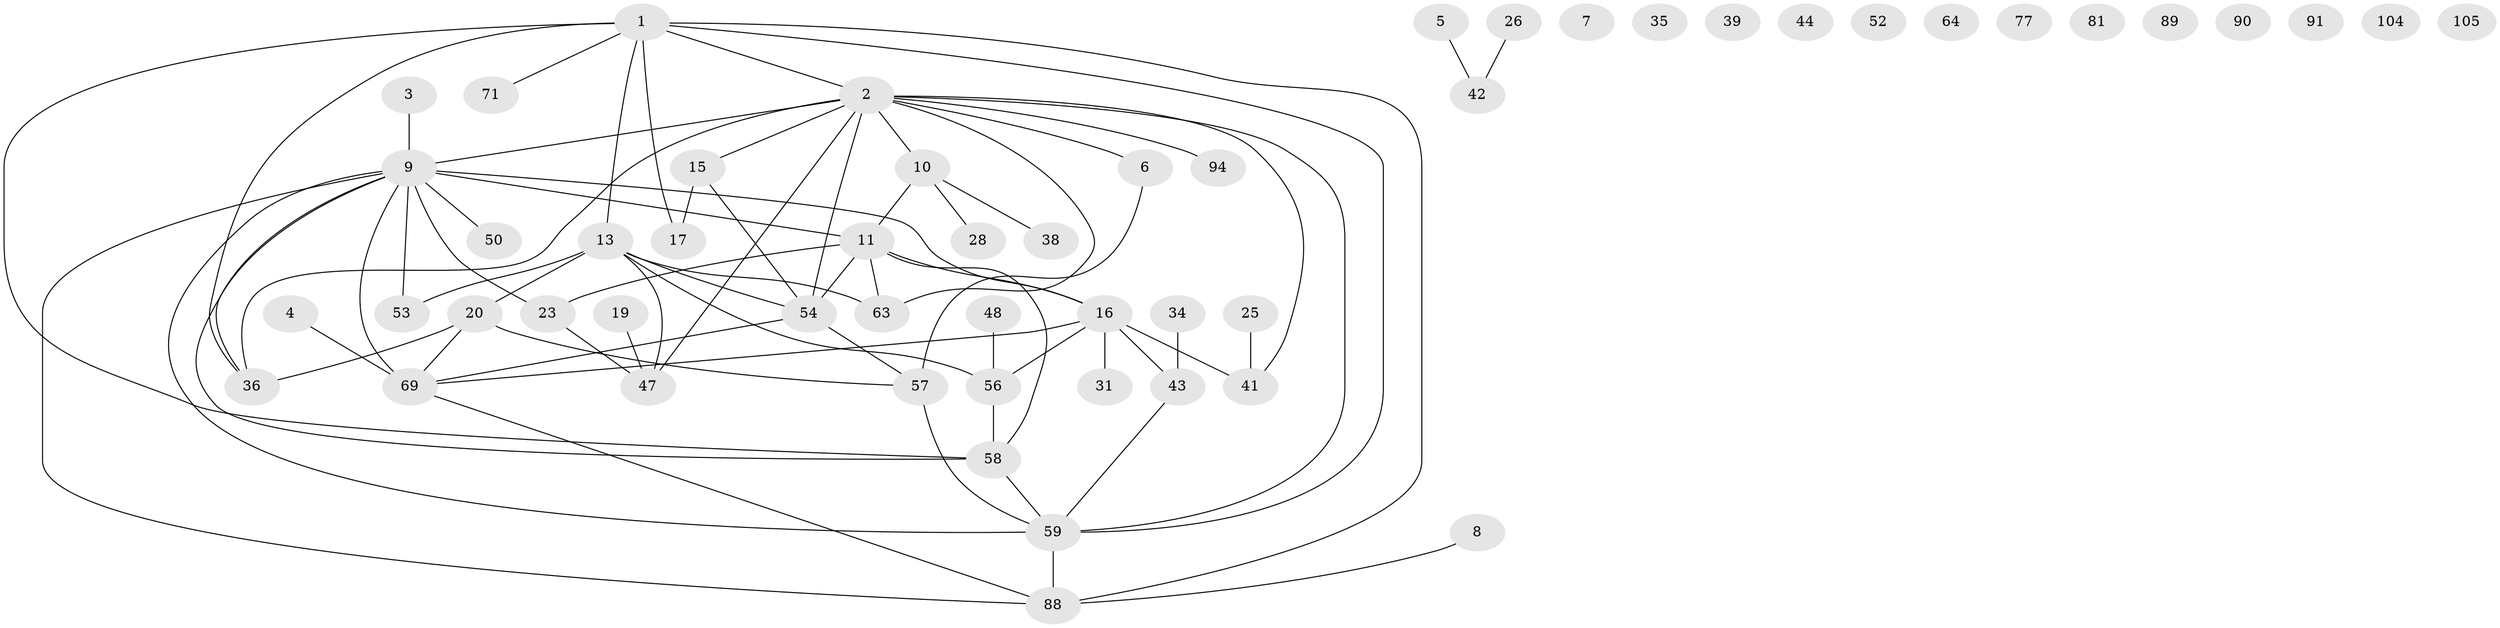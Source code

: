 // original degree distribution, {4: 0.1574074074074074, 1: 0.25925925925925924, 3: 0.2037037037037037, 5: 0.07407407407407407, 2: 0.16666666666666666, 6: 0.037037037037037035, 0: 0.10185185185185185}
// Generated by graph-tools (version 1.1) at 2025/54/03/05/25 16:54:46]
// undirected, 54 vertices, 72 edges
graph export_dot {
graph [start="1"]
  node [color=gray90,style=filled];
  1 [super="+14+33"];
  2 [super="+40+18"];
  3;
  4;
  5;
  6;
  7 [super="+97"];
  8;
  9 [super="+61+12+21"];
  10 [super="+29"];
  11 [super="+27+55"];
  13 [super="+86+70"];
  15 [super="+24"];
  16 [super="+30+22"];
  17 [super="+46"];
  19;
  20;
  23 [super="+60"];
  25;
  26;
  28;
  31;
  34;
  35;
  36 [super="+45"];
  38;
  39 [super="+62"];
  41 [super="+67+78"];
  42;
  43;
  44;
  47 [super="+76"];
  48 [super="+92+82"];
  50;
  52;
  53;
  54;
  56 [super="+85"];
  57 [super="+79"];
  58 [super="+93"];
  59 [super="+68+87"];
  63;
  64;
  69 [super="+98"];
  71;
  77;
  81;
  88 [super="+95"];
  89;
  90;
  91;
  94;
  104;
  105;
  1 -- 36;
  1 -- 59 [weight=2];
  1 -- 2;
  1 -- 71;
  1 -- 13;
  1 -- 88;
  1 -- 58;
  1 -- 17;
  2 -- 6 [weight=2];
  2 -- 36;
  2 -- 9;
  2 -- 63;
  2 -- 94;
  2 -- 47;
  2 -- 54;
  2 -- 41;
  2 -- 10;
  2 -- 59;
  2 -- 15 [weight=2];
  3 -- 9;
  4 -- 69;
  5 -- 42;
  6 -- 57;
  8 -- 88;
  9 -- 88;
  9 -- 59;
  9 -- 16 [weight=2];
  9 -- 53;
  9 -- 69;
  9 -- 36;
  9 -- 11;
  9 -- 50;
  9 -- 23;
  9 -- 58;
  10 -- 38;
  10 -- 28;
  10 -- 11;
  11 -- 54;
  11 -- 16;
  11 -- 58;
  11 -- 23;
  11 -- 63;
  13 -- 53;
  13 -- 63;
  13 -- 20;
  13 -- 56;
  13 -- 47;
  13 -- 54;
  15 -- 17;
  15 -- 54;
  16 -- 43;
  16 -- 41;
  16 -- 56;
  16 -- 31;
  16 -- 69;
  19 -- 47;
  20 -- 57;
  20 -- 69;
  20 -- 36;
  23 -- 47;
  25 -- 41;
  26 -- 42;
  34 -- 43;
  43 -- 59;
  48 -- 56;
  54 -- 69;
  54 -- 57;
  56 -- 58;
  57 -- 59 [weight=2];
  58 -- 59;
  59 -- 88;
  69 -- 88;
}
